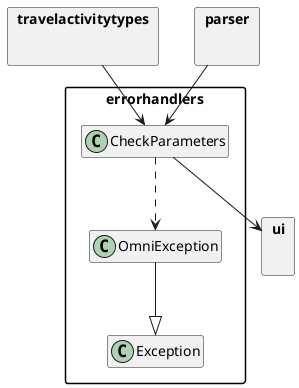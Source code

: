 @startuml
'https://plantuml.com/class-diagram
skinparam packageStyle rectangle
hide class members
package errorhandlers{
class CheckParameters
class OmniException
class Exception
}

package travelactivitytypes{
}

package parser{
}

package ui{
}




OmniException --|> Exception
CheckParameters ..> OmniException
CheckParameters --> ui
parser --> CheckParameters
travelactivitytypes --> CheckParameters


@enduml